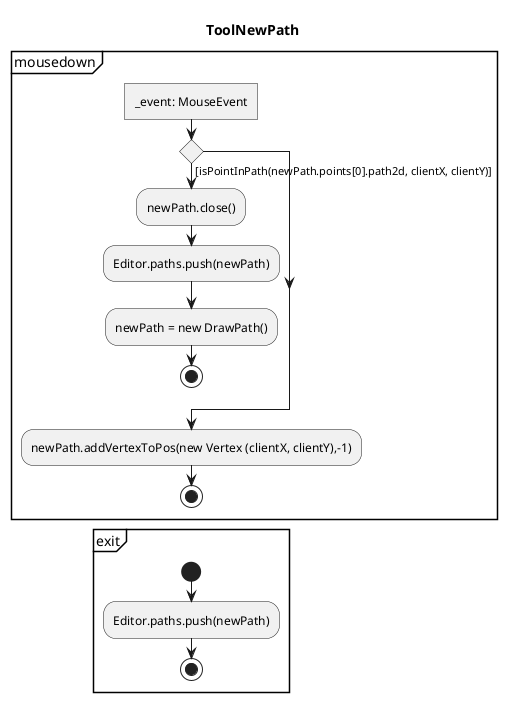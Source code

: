 @startuml ToolNewPath
skinparam monochrome true

title ToolNewPath

partition mousedown {
	:_event: MouseEvent]
	if() then ([isPointInPath(newPath.points[0].path2d, clientX, clientY)])
		:newPath.close();
		:Editor.paths.push(newPath);
		:newPath = new DrawPath();
		stop
	endif
	:newPath.addVertexToPos(new Vertex (clientX, clientY),-1);
	stop
}

' partition mousemove {
' 	:_event: MouseEvent]
' 	if() then ([selectedSubTool])
' 		:selectedSubTool.mousemove(_event);
' 	endif
' 	stop
' }

' partition mouseup {
' 	:_event: MouseEvent]
' 	if() then ([selectedSubTool])
' 		:selectedSubTool.mouseup(_event);
' 	endif
' 	stop
' }

partition exit {
	start
	:Editor.paths.push(newPath);
	stop
}

@enduml